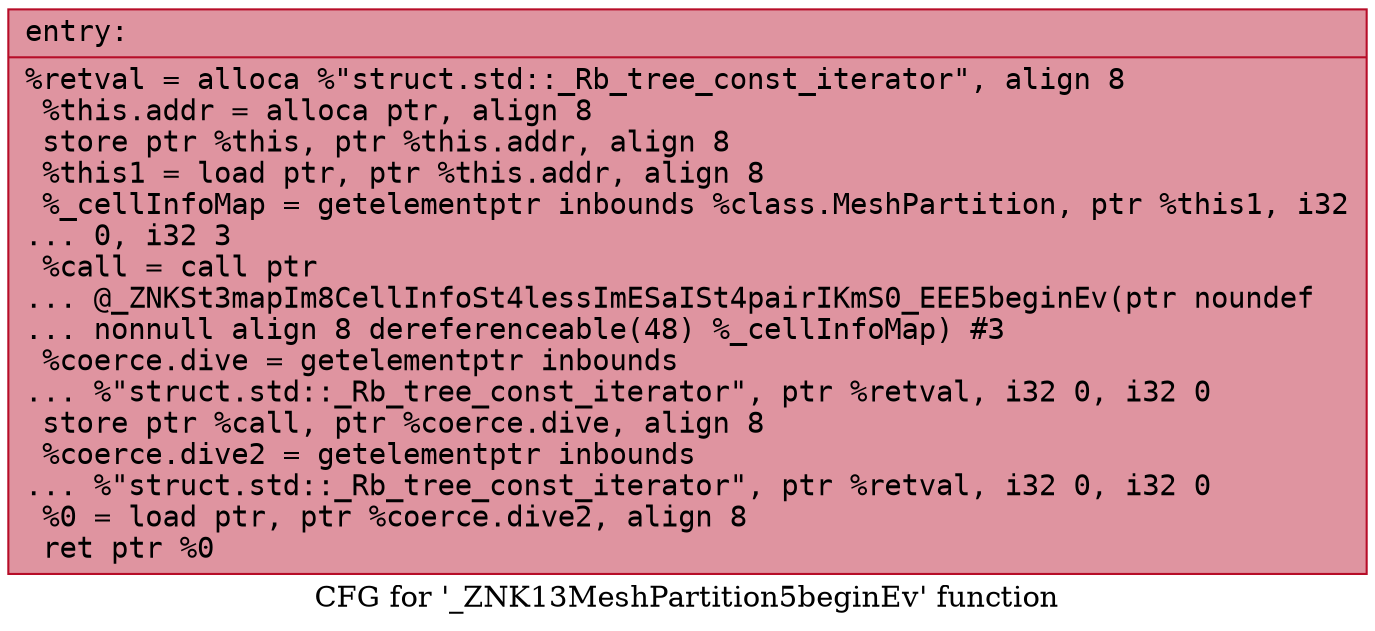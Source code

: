 digraph "CFG for '_ZNK13MeshPartition5beginEv' function" {
	label="CFG for '_ZNK13MeshPartition5beginEv' function";

	Node0x55dfe4b20ff0 [shape=record,color="#b70d28ff", style=filled, fillcolor="#b70d2870" fontname="Courier",label="{entry:\l|  %retval = alloca %\"struct.std::_Rb_tree_const_iterator\", align 8\l  %this.addr = alloca ptr, align 8\l  store ptr %this, ptr %this.addr, align 8\l  %this1 = load ptr, ptr %this.addr, align 8\l  %_cellInfoMap = getelementptr inbounds %class.MeshPartition, ptr %this1, i32\l... 0, i32 3\l  %call = call ptr\l... @_ZNKSt3mapIm8CellInfoSt4lessImESaISt4pairIKmS0_EEE5beginEv(ptr noundef\l... nonnull align 8 dereferenceable(48) %_cellInfoMap) #3\l  %coerce.dive = getelementptr inbounds\l... %\"struct.std::_Rb_tree_const_iterator\", ptr %retval, i32 0, i32 0\l  store ptr %call, ptr %coerce.dive, align 8\l  %coerce.dive2 = getelementptr inbounds\l... %\"struct.std::_Rb_tree_const_iterator\", ptr %retval, i32 0, i32 0\l  %0 = load ptr, ptr %coerce.dive2, align 8\l  ret ptr %0\l}"];
}
